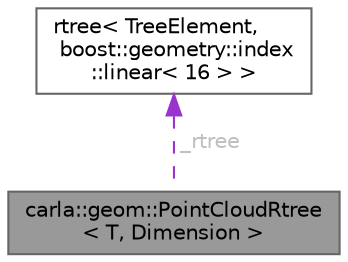 digraph "carla::geom::PointCloudRtree&lt; T, Dimension &gt;"
{
 // INTERACTIVE_SVG=YES
 // LATEX_PDF_SIZE
  bgcolor="transparent";
  edge [fontname=Helvetica,fontsize=10,labelfontname=Helvetica,labelfontsize=10];
  node [fontname=Helvetica,fontsize=10,shape=box,height=0.2,width=0.4];
  Node1 [id="Node000001",label="carla::geom::PointCloudRtree\l\< T, Dimension \>",height=0.2,width=0.4,color="gray40", fillcolor="grey60", style="filled", fontcolor="black",tooltip="Rtree class working with 3D point clouds."];
  Node2 -> Node1 [id="edge1_Node000001_Node000002",dir="back",color="darkorchid3",style="dashed",tooltip=" ",label=" _rtree",fontcolor="grey" ];
  Node2 [id="Node000002",label="rtree\< TreeElement,\l boost::geometry::index\l::linear\< 16 \> \>",height=0.2,width=0.4,color="gray40", fillcolor="white", style="filled",tooltip=" "];
}
